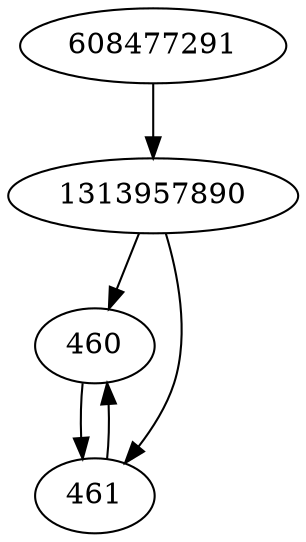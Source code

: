 strict digraph  {
1313957890;
608477291;
460;
461;
1313957890 -> 460;
1313957890 -> 461;
608477291 -> 1313957890;
460 -> 461;
461 -> 460;
}
